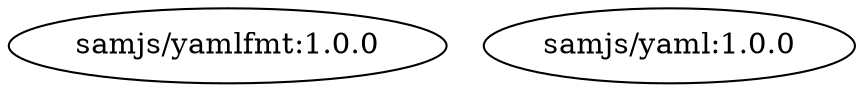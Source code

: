 digraph "BallerinaToml" {
    "samjs/yamlfmt:1.0.0" [repo = local]
    "samjs/yaml:1.0.0" [repo = local]
}